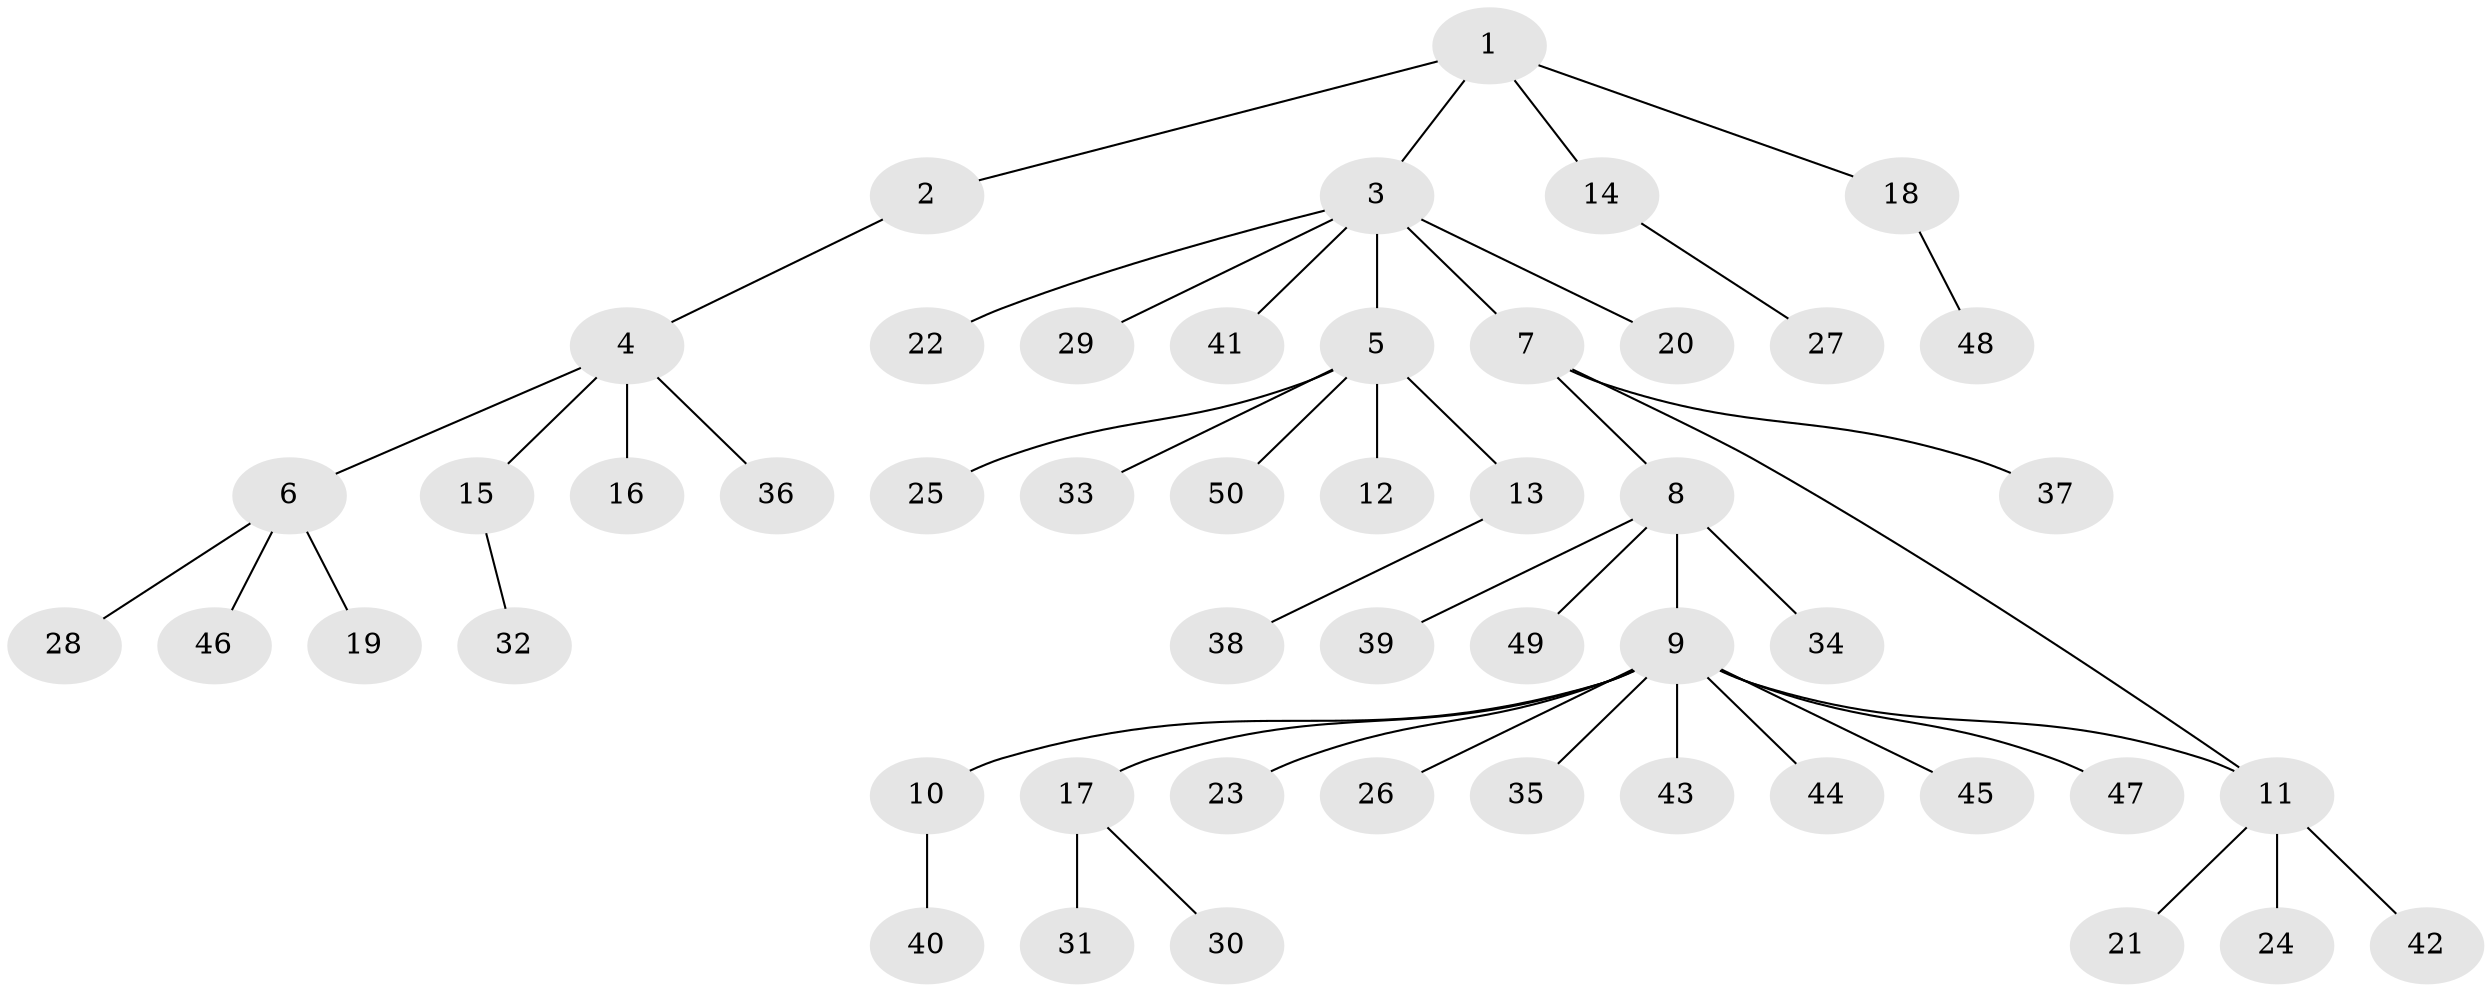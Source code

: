 // coarse degree distribution, {9: 0.02702702702702703, 2: 0.05405405405405406, 4: 0.08108108108108109, 6: 0.02702702702702703, 3: 0.05405405405405406, 10: 0.02702702702702703, 1: 0.7297297297297297}
// Generated by graph-tools (version 1.1) at 2025/41/03/06/25 10:41:51]
// undirected, 50 vertices, 50 edges
graph export_dot {
graph [start="1"]
  node [color=gray90,style=filled];
  1;
  2;
  3;
  4;
  5;
  6;
  7;
  8;
  9;
  10;
  11;
  12;
  13;
  14;
  15;
  16;
  17;
  18;
  19;
  20;
  21;
  22;
  23;
  24;
  25;
  26;
  27;
  28;
  29;
  30;
  31;
  32;
  33;
  34;
  35;
  36;
  37;
  38;
  39;
  40;
  41;
  42;
  43;
  44;
  45;
  46;
  47;
  48;
  49;
  50;
  1 -- 2;
  1 -- 3;
  1 -- 14;
  1 -- 18;
  2 -- 4;
  3 -- 5;
  3 -- 7;
  3 -- 20;
  3 -- 22;
  3 -- 29;
  3 -- 41;
  4 -- 6;
  4 -- 15;
  4 -- 16;
  4 -- 36;
  5 -- 12;
  5 -- 13;
  5 -- 25;
  5 -- 33;
  5 -- 50;
  6 -- 19;
  6 -- 28;
  6 -- 46;
  7 -- 8;
  7 -- 11;
  7 -- 37;
  8 -- 9;
  8 -- 34;
  8 -- 39;
  8 -- 49;
  9 -- 10;
  9 -- 11;
  9 -- 17;
  9 -- 23;
  9 -- 26;
  9 -- 35;
  9 -- 43;
  9 -- 44;
  9 -- 45;
  9 -- 47;
  10 -- 40;
  11 -- 21;
  11 -- 24;
  11 -- 42;
  13 -- 38;
  14 -- 27;
  15 -- 32;
  17 -- 30;
  17 -- 31;
  18 -- 48;
}

